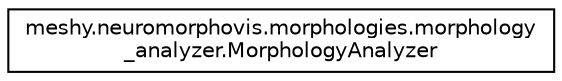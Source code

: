 digraph "Graphical Class Hierarchy"
{
  edge [fontname="Helvetica",fontsize="10",labelfontname="Helvetica",labelfontsize="10"];
  node [fontname="Helvetica",fontsize="10",shape=record];
  rankdir="LR";
  Node1 [label="meshy.neuromorphovis.morphologies.morphology\l_analyzer.MorphologyAnalyzer",height=0.2,width=0.4,color="black", fillcolor="white", style="filled",URL="$classmeshy_1_1neuromorphovis_1_1morphologies_1_1morphology__analyzer_1_1MorphologyAnalyzer.html"];
}
